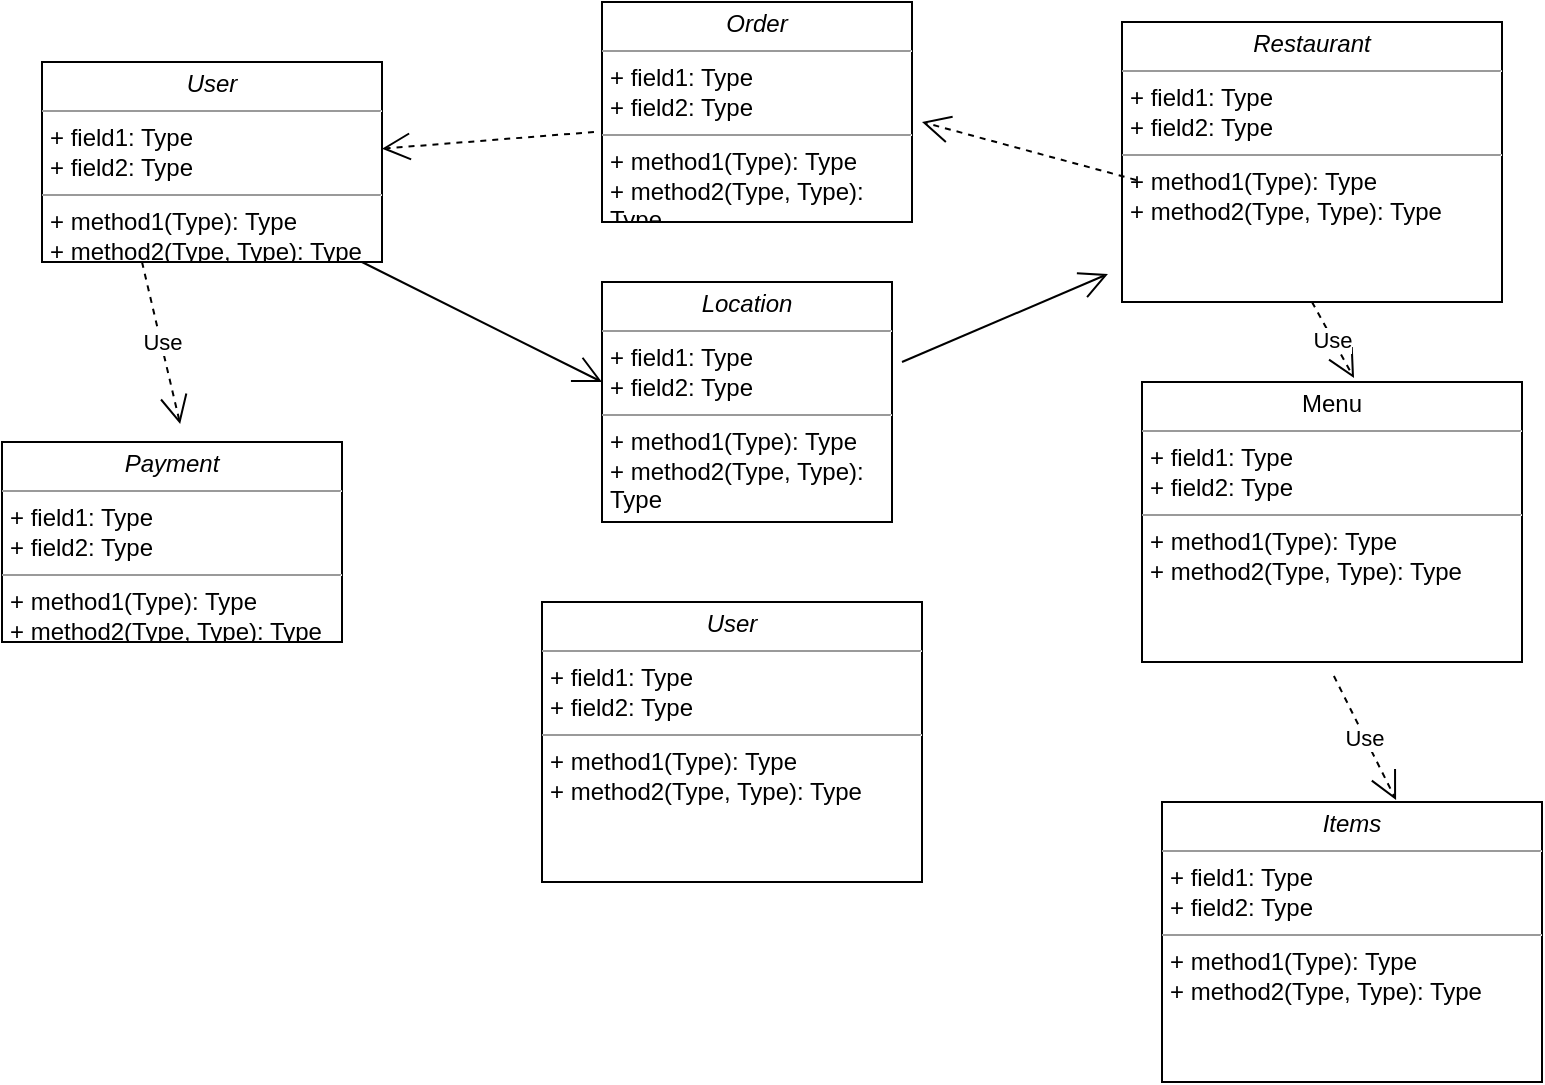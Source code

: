 <mxfile version="22.0.0" type="github">
  <diagram name="Page-1" id="dhHqaxv-US5meN7kKJn-">
    <mxGraphModel dx="880" dy="438" grid="1" gridSize="10" guides="1" tooltips="1" connect="1" arrows="1" fold="1" page="1" pageScale="1" pageWidth="850" pageHeight="1100" math="0" shadow="0">
      <root>
        <mxCell id="0" />
        <mxCell id="1" parent="0" />
        <mxCell id="osxrb2R5HTVUTUQoAA7w-1" value="&lt;p style=&quot;margin:0px;margin-top:4px;text-align:center;&quot;&gt;&lt;i&gt;User&lt;/i&gt;&lt;/p&gt;&lt;hr size=&quot;1&quot;&gt;&lt;p style=&quot;margin:0px;margin-left:4px;&quot;&gt;+ field1: Type&lt;br&gt;+ field2: Type&lt;/p&gt;&lt;hr size=&quot;1&quot;&gt;&lt;p style=&quot;margin:0px;margin-left:4px;&quot;&gt;+ method1(Type): Type&lt;br&gt;+ method2(Type, Type): Type&lt;/p&gt;" style="verticalAlign=top;align=left;overflow=fill;fontSize=12;fontFamily=Helvetica;html=1;whiteSpace=wrap;" vertex="1" parent="1">
          <mxGeometry x="30" y="70" width="170" height="100" as="geometry" />
        </mxCell>
        <mxCell id="osxrb2R5HTVUTUQoAA7w-2" value="&lt;p style=&quot;margin:0px;margin-top:4px;text-align:center;&quot;&gt;&lt;i&gt;Payment&lt;/i&gt;&lt;/p&gt;&lt;hr size=&quot;1&quot;&gt;&lt;p style=&quot;margin:0px;margin-left:4px;&quot;&gt;+ field1: Type&lt;br&gt;+ field2: Type&lt;/p&gt;&lt;hr size=&quot;1&quot;&gt;&lt;p style=&quot;margin:0px;margin-left:4px;&quot;&gt;+ method1(Type): Type&lt;br&gt;+ method2(Type, Type): Type&lt;/p&gt;" style="verticalAlign=top;align=left;overflow=fill;fontSize=12;fontFamily=Helvetica;html=1;whiteSpace=wrap;" vertex="1" parent="1">
          <mxGeometry x="10" y="260" width="170" height="100" as="geometry" />
        </mxCell>
        <mxCell id="osxrb2R5HTVUTUQoAA7w-5" value="&lt;p style=&quot;margin:0px;margin-top:4px;text-align:center;&quot;&gt;&lt;i&gt;Restaurant&lt;/i&gt;&lt;/p&gt;&lt;hr size=&quot;1&quot;&gt;&lt;p style=&quot;margin:0px;margin-left:4px;&quot;&gt;+ field1: Type&lt;br&gt;+ field2: Type&lt;/p&gt;&lt;hr size=&quot;1&quot;&gt;&lt;p style=&quot;margin:0px;margin-left:4px;&quot;&gt;+ method1(Type): Type&lt;br&gt;+ method2(Type, Type): Type&lt;/p&gt;" style="verticalAlign=top;align=left;overflow=fill;fontSize=12;fontFamily=Helvetica;html=1;whiteSpace=wrap;" vertex="1" parent="1">
          <mxGeometry x="570" y="50" width="190" height="140" as="geometry" />
        </mxCell>
        <mxCell id="osxrb2R5HTVUTUQoAA7w-7" value="&lt;p style=&quot;margin:0px;margin-top:4px;text-align:center;&quot;&gt;Menu&lt;/p&gt;&lt;hr size=&quot;1&quot;&gt;&lt;p style=&quot;margin:0px;margin-left:4px;&quot;&gt;+ field1: Type&lt;br&gt;+ field2: Type&lt;/p&gt;&lt;hr size=&quot;1&quot;&gt;&lt;p style=&quot;margin:0px;margin-left:4px;&quot;&gt;+ method1(Type): Type&lt;br&gt;+ method2(Type, Type): Type&lt;/p&gt;" style="verticalAlign=top;align=left;overflow=fill;fontSize=12;fontFamily=Helvetica;html=1;whiteSpace=wrap;" vertex="1" parent="1">
          <mxGeometry x="580" y="230" width="190" height="140" as="geometry" />
        </mxCell>
        <mxCell id="osxrb2R5HTVUTUQoAA7w-8" value="&lt;p style=&quot;margin:0px;margin-top:4px;text-align:center;&quot;&gt;&lt;i&gt;Items&lt;/i&gt;&lt;/p&gt;&lt;hr size=&quot;1&quot;&gt;&lt;p style=&quot;margin:0px;margin-left:4px;&quot;&gt;+ field1: Type&lt;br&gt;+ field2: Type&lt;/p&gt;&lt;hr size=&quot;1&quot;&gt;&lt;p style=&quot;margin:0px;margin-left:4px;&quot;&gt;+ method1(Type): Type&lt;br&gt;+ method2(Type, Type): Type&lt;/p&gt;" style="verticalAlign=top;align=left;overflow=fill;fontSize=12;fontFamily=Helvetica;html=1;whiteSpace=wrap;" vertex="1" parent="1">
          <mxGeometry x="590" y="440" width="190" height="140" as="geometry" />
        </mxCell>
        <mxCell id="osxrb2R5HTVUTUQoAA7w-9" value="&lt;p style=&quot;margin:0px;margin-top:4px;text-align:center;&quot;&gt;&lt;i&gt;Location&lt;/i&gt;&lt;/p&gt;&lt;hr size=&quot;1&quot;&gt;&lt;p style=&quot;margin:0px;margin-left:4px;&quot;&gt;+ field1: Type&lt;br&gt;+ field2: Type&lt;/p&gt;&lt;hr size=&quot;1&quot;&gt;&lt;p style=&quot;margin:0px;margin-left:4px;&quot;&gt;+ method1(Type): Type&lt;br&gt;+ method2(Type, Type): Type&lt;/p&gt;" style="verticalAlign=top;align=left;overflow=fill;fontSize=12;fontFamily=Helvetica;html=1;whiteSpace=wrap;" vertex="1" parent="1">
          <mxGeometry x="310" y="180" width="145" height="120" as="geometry" />
        </mxCell>
        <mxCell id="osxrb2R5HTVUTUQoAA7w-10" value="&lt;p style=&quot;margin:0px;margin-top:4px;text-align:center;&quot;&gt;&lt;i&gt;User&lt;/i&gt;&lt;/p&gt;&lt;hr size=&quot;1&quot;&gt;&lt;p style=&quot;margin:0px;margin-left:4px;&quot;&gt;+ field1: Type&lt;br&gt;+ field2: Type&lt;/p&gt;&lt;hr size=&quot;1&quot;&gt;&lt;p style=&quot;margin:0px;margin-left:4px;&quot;&gt;+ method1(Type): Type&lt;br&gt;+ method2(Type, Type): Type&lt;/p&gt;" style="verticalAlign=top;align=left;overflow=fill;fontSize=12;fontFamily=Helvetica;html=1;whiteSpace=wrap;" vertex="1" parent="1">
          <mxGeometry x="280" y="340" width="190" height="140" as="geometry" />
        </mxCell>
        <mxCell id="osxrb2R5HTVUTUQoAA7w-11" value="&lt;p style=&quot;margin:0px;margin-top:4px;text-align:center;&quot;&gt;&lt;i&gt;Order&lt;/i&gt;&lt;/p&gt;&lt;hr size=&quot;1&quot;&gt;&lt;p style=&quot;margin:0px;margin-left:4px;&quot;&gt;+ field1: Type&lt;br&gt;+ field2: Type&lt;/p&gt;&lt;hr size=&quot;1&quot;&gt;&lt;p style=&quot;margin:0px;margin-left:4px;&quot;&gt;+ method1(Type): Type&lt;br&gt;+ method2(Type, Type): Type&lt;/p&gt;" style="verticalAlign=top;align=left;overflow=fill;fontSize=12;fontFamily=Helvetica;html=1;whiteSpace=wrap;" vertex="1" parent="1">
          <mxGeometry x="310" y="40" width="155" height="110" as="geometry" />
        </mxCell>
        <mxCell id="osxrb2R5HTVUTUQoAA7w-16" value="" style="endArrow=open;endSize=12;dashed=1;html=1;rounded=0;exitX=-0.026;exitY=0.591;exitDx=0;exitDy=0;exitPerimeter=0;" edge="1" parent="1" source="osxrb2R5HTVUTUQoAA7w-11" target="osxrb2R5HTVUTUQoAA7w-1">
          <mxGeometry width="160" relative="1" as="geometry">
            <mxPoint x="240" y="170" as="sourcePoint" />
            <mxPoint x="400" y="170" as="targetPoint" />
          </mxGeometry>
        </mxCell>
        <mxCell id="osxrb2R5HTVUTUQoAA7w-17" value="" style="endArrow=open;endFill=1;endSize=12;html=1;rounded=0;exitX=0.941;exitY=1;exitDx=0;exitDy=0;exitPerimeter=0;" edge="1" parent="1" source="osxrb2R5HTVUTUQoAA7w-1">
          <mxGeometry width="160" relative="1" as="geometry">
            <mxPoint x="200" y="220" as="sourcePoint" />
            <mxPoint x="310" y="230" as="targetPoint" />
          </mxGeometry>
        </mxCell>
        <mxCell id="osxrb2R5HTVUTUQoAA7w-18" value="" style="endArrow=open;endFill=1;endSize=12;html=1;rounded=0;entryX=-0.037;entryY=0.9;entryDx=0;entryDy=0;entryPerimeter=0;" edge="1" parent="1" target="osxrb2R5HTVUTUQoAA7w-5">
          <mxGeometry width="160" relative="1" as="geometry">
            <mxPoint x="460" y="220" as="sourcePoint" />
            <mxPoint x="620" y="220" as="targetPoint" />
          </mxGeometry>
        </mxCell>
        <mxCell id="osxrb2R5HTVUTUQoAA7w-20" value="Use" style="endArrow=open;endSize=12;dashed=1;html=1;rounded=0;entryX=0.524;entryY=-0.09;entryDx=0;entryDy=0;entryPerimeter=0;exitX=0.476;exitY=1.08;exitDx=0;exitDy=0;exitPerimeter=0;" edge="1" parent="1" target="osxrb2R5HTVUTUQoAA7w-2">
          <mxGeometry width="160" relative="1" as="geometry">
            <mxPoint x="80.0" y="170" as="sourcePoint" />
            <mxPoint x="126.13" y="252" as="targetPoint" />
          </mxGeometry>
        </mxCell>
        <mxCell id="osxrb2R5HTVUTUQoAA7w-22" value="" style="endArrow=open;endSize=12;dashed=1;html=1;rounded=0;exitX=0.037;exitY=0.564;exitDx=0;exitDy=0;exitPerimeter=0;" edge="1" parent="1" source="osxrb2R5HTVUTUQoAA7w-5">
          <mxGeometry width="160" relative="1" as="geometry">
            <mxPoint x="560" y="120" as="sourcePoint" />
            <mxPoint x="470" y="100" as="targetPoint" />
          </mxGeometry>
        </mxCell>
        <mxCell id="osxrb2R5HTVUTUQoAA7w-23" value="Use" style="endArrow=open;endSize=12;dashed=1;html=1;rounded=0;exitX=0.5;exitY=1;exitDx=0;exitDy=0;entryX=0.558;entryY=-0.014;entryDx=0;entryDy=0;entryPerimeter=0;" edge="1" parent="1" source="osxrb2R5HTVUTUQoAA7w-5" target="osxrb2R5HTVUTUQoAA7w-7">
          <mxGeometry width="160" relative="1" as="geometry">
            <mxPoint x="610" y="210" as="sourcePoint" />
            <mxPoint x="710" y="230" as="targetPoint" />
          </mxGeometry>
        </mxCell>
        <mxCell id="osxrb2R5HTVUTUQoAA7w-25" value="Use" style="endArrow=open;endSize=12;dashed=1;html=1;rounded=0;entryX=0.616;entryY=-0.007;entryDx=0;entryDy=0;entryPerimeter=0;exitX=0.505;exitY=1.05;exitDx=0;exitDy=0;exitPerimeter=0;" edge="1" parent="1" source="osxrb2R5HTVUTUQoAA7w-7" target="osxrb2R5HTVUTUQoAA7w-8">
          <mxGeometry width="160" relative="1" as="geometry">
            <mxPoint x="585" y="400" as="sourcePoint" />
            <mxPoint x="745" y="400" as="targetPoint" />
          </mxGeometry>
        </mxCell>
      </root>
    </mxGraphModel>
  </diagram>
</mxfile>
